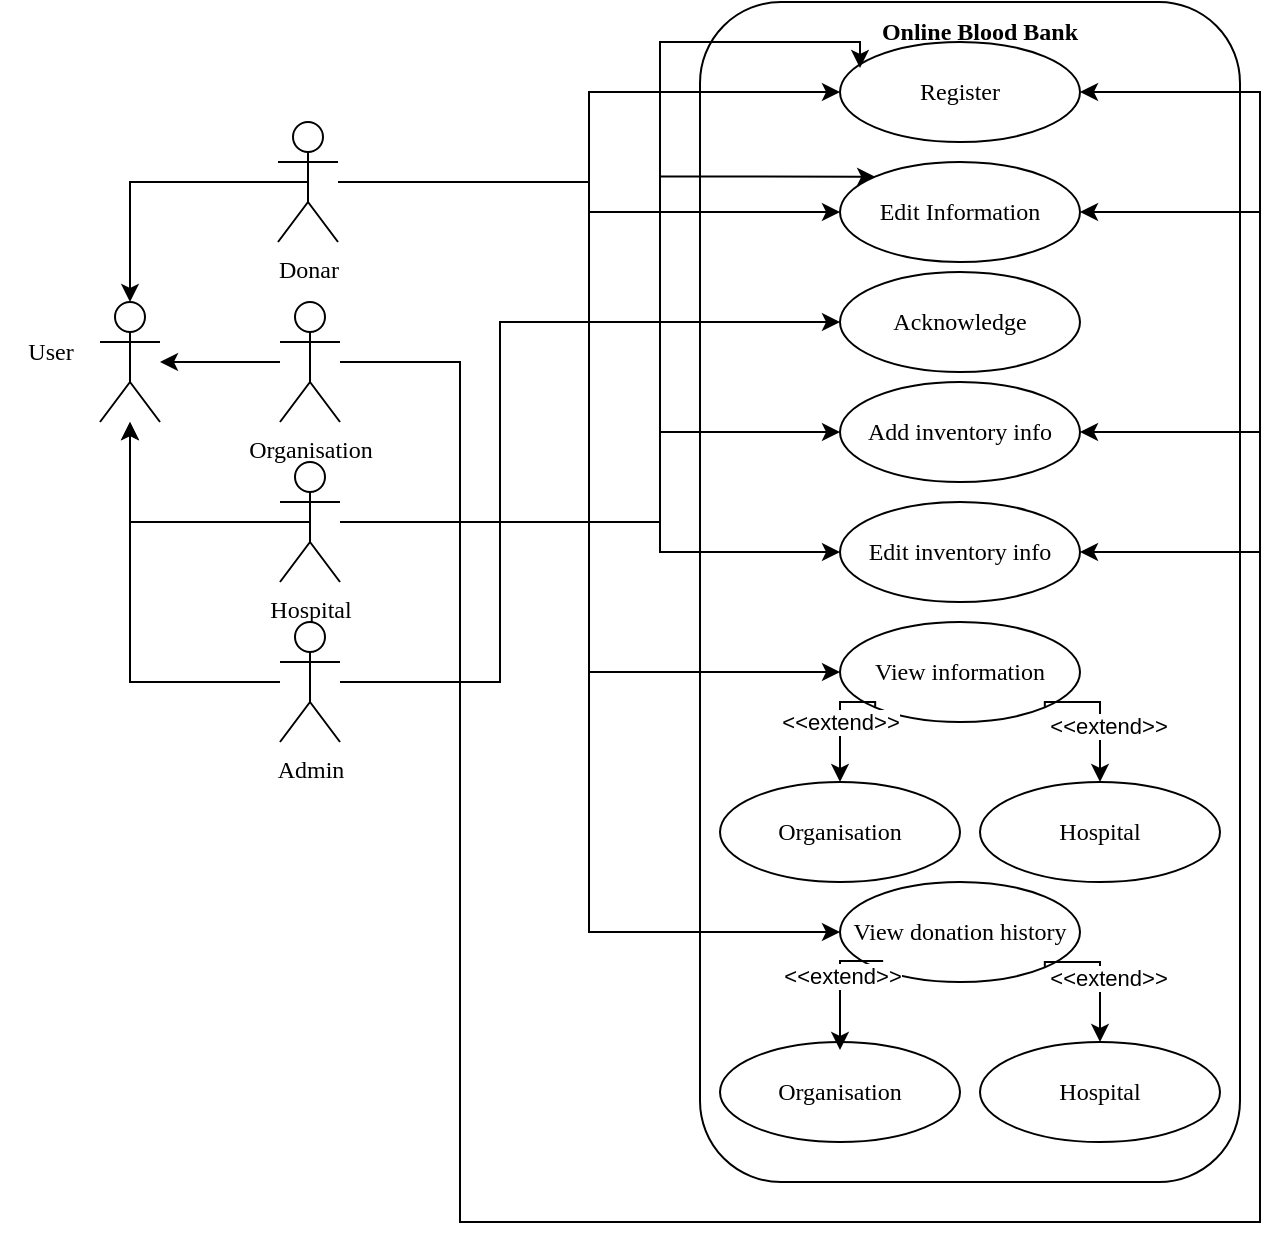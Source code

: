 <mxfile version="24.7.6">
  <diagram name="Page-1" id="24eYZ0w68g3fDRnGZz3i">
    <mxGraphModel dx="1474" dy="757" grid="1" gridSize="10" guides="1" tooltips="1" connect="1" arrows="1" fold="1" page="1" pageScale="1" pageWidth="850" pageHeight="1100" math="0" shadow="0">
      <root>
        <mxCell id="0" />
        <mxCell id="1" parent="0" />
        <mxCell id="GSoqrEfA_HEz27Oz-RXl-13" style="edgeStyle=orthogonalEdgeStyle;rounded=0;orthogonalLoop=1;jettySize=auto;html=1;exitX=0.5;exitY=0.5;exitDx=0;exitDy=0;exitPerimeter=0;fontFamily=Times New Roman;" edge="1" parent="1" source="GSoqrEfA_HEz27Oz-RXl-3" target="GSoqrEfA_HEz27Oz-RXl-2">
          <mxGeometry relative="1" as="geometry" />
        </mxCell>
        <mxCell id="GSoqrEfA_HEz27Oz-RXl-10" value="" style="edgeStyle=orthogonalEdgeStyle;rounded=0;orthogonalLoop=1;jettySize=auto;html=1;fontFamily=Times New Roman;" edge="1" parent="1" source="GSoqrEfA_HEz27Oz-RXl-4" target="GSoqrEfA_HEz27Oz-RXl-2">
          <mxGeometry relative="1" as="geometry" />
        </mxCell>
        <mxCell id="GSoqrEfA_HEz27Oz-RXl-18" value="" style="rounded=1;whiteSpace=wrap;html=1;fontFamily=Times New Roman;" vertex="1" parent="1">
          <mxGeometry x="360" y="50" width="270" height="590" as="geometry" />
        </mxCell>
        <mxCell id="GSoqrEfA_HEz27Oz-RXl-2" value="" style="shape=umlActor;verticalLabelPosition=bottom;verticalAlign=top;html=1;outlineConnect=0;fontFamily=Times New Roman;" vertex="1" parent="1">
          <mxGeometry x="60" y="200" width="30" height="60" as="geometry" />
        </mxCell>
        <mxCell id="GSoqrEfA_HEz27Oz-RXl-80" style="edgeStyle=orthogonalEdgeStyle;rounded=0;orthogonalLoop=1;jettySize=auto;html=1;entryX=0;entryY=0;entryDx=0;entryDy=0;" edge="1" parent="1" source="GSoqrEfA_HEz27Oz-RXl-3" target="GSoqrEfA_HEz27Oz-RXl-22">
          <mxGeometry relative="1" as="geometry">
            <Array as="points">
              <mxPoint x="340" y="310" />
              <mxPoint x="340" y="137" />
            </Array>
          </mxGeometry>
        </mxCell>
        <mxCell id="GSoqrEfA_HEz27Oz-RXl-81" style="edgeStyle=orthogonalEdgeStyle;rounded=0;orthogonalLoop=1;jettySize=auto;html=1;" edge="1" parent="1" source="GSoqrEfA_HEz27Oz-RXl-3" target="GSoqrEfA_HEz27Oz-RXl-23">
          <mxGeometry relative="1" as="geometry">
            <Array as="points">
              <mxPoint x="340" y="310" />
              <mxPoint x="340" y="265" />
            </Array>
          </mxGeometry>
        </mxCell>
        <mxCell id="GSoqrEfA_HEz27Oz-RXl-82" style="edgeStyle=orthogonalEdgeStyle;rounded=0;orthogonalLoop=1;jettySize=auto;html=1;" edge="1" parent="1" source="GSoqrEfA_HEz27Oz-RXl-3" target="GSoqrEfA_HEz27Oz-RXl-24">
          <mxGeometry relative="1" as="geometry">
            <Array as="points">
              <mxPoint x="340" y="310" />
              <mxPoint x="340" y="325" />
            </Array>
          </mxGeometry>
        </mxCell>
        <mxCell id="GSoqrEfA_HEz27Oz-RXl-3" value="Hospital" style="shape=umlActor;verticalLabelPosition=bottom;verticalAlign=top;html=1;outlineConnect=0;fontFamily=Times New Roman;" vertex="1" parent="1">
          <mxGeometry x="150" y="280" width="30" height="60" as="geometry" />
        </mxCell>
        <mxCell id="GSoqrEfA_HEz27Oz-RXl-75" style="edgeStyle=orthogonalEdgeStyle;rounded=0;orthogonalLoop=1;jettySize=auto;html=1;entryX=1;entryY=0.5;entryDx=0;entryDy=0;" edge="1" parent="1" source="GSoqrEfA_HEz27Oz-RXl-4" target="GSoqrEfA_HEz27Oz-RXl-21">
          <mxGeometry relative="1" as="geometry">
            <Array as="points">
              <mxPoint x="240" y="230" />
              <mxPoint x="240" y="660" />
              <mxPoint x="640" y="660" />
              <mxPoint x="640" y="95" />
            </Array>
          </mxGeometry>
        </mxCell>
        <mxCell id="GSoqrEfA_HEz27Oz-RXl-76" style="edgeStyle=orthogonalEdgeStyle;rounded=0;orthogonalLoop=1;jettySize=auto;html=1;entryX=1;entryY=0.5;entryDx=0;entryDy=0;" edge="1" parent="1" source="GSoqrEfA_HEz27Oz-RXl-4" target="GSoqrEfA_HEz27Oz-RXl-22">
          <mxGeometry relative="1" as="geometry">
            <Array as="points">
              <mxPoint x="240" y="230" />
              <mxPoint x="240" y="660" />
              <mxPoint x="640" y="660" />
              <mxPoint x="640" y="155" />
            </Array>
          </mxGeometry>
        </mxCell>
        <mxCell id="GSoqrEfA_HEz27Oz-RXl-77" style="edgeStyle=orthogonalEdgeStyle;rounded=0;orthogonalLoop=1;jettySize=auto;html=1;entryX=1;entryY=0.5;entryDx=0;entryDy=0;" edge="1" parent="1" source="GSoqrEfA_HEz27Oz-RXl-4" target="GSoqrEfA_HEz27Oz-RXl-23">
          <mxGeometry relative="1" as="geometry">
            <Array as="points">
              <mxPoint x="240" y="230" />
              <mxPoint x="240" y="660" />
              <mxPoint x="640" y="660" />
              <mxPoint x="640" y="265" />
            </Array>
          </mxGeometry>
        </mxCell>
        <mxCell id="GSoqrEfA_HEz27Oz-RXl-78" style="edgeStyle=orthogonalEdgeStyle;rounded=0;orthogonalLoop=1;jettySize=auto;html=1;entryX=1;entryY=0.5;entryDx=0;entryDy=0;" edge="1" parent="1" source="GSoqrEfA_HEz27Oz-RXl-4" target="GSoqrEfA_HEz27Oz-RXl-24">
          <mxGeometry relative="1" as="geometry">
            <Array as="points">
              <mxPoint x="240" y="230" />
              <mxPoint x="240" y="660" />
              <mxPoint x="640" y="660" />
              <mxPoint x="640" y="325" />
            </Array>
          </mxGeometry>
        </mxCell>
        <mxCell id="GSoqrEfA_HEz27Oz-RXl-4" value="Organisation" style="shape=umlActor;verticalLabelPosition=bottom;verticalAlign=top;html=1;outlineConnect=0;fontFamily=Times New Roman;" vertex="1" parent="1">
          <mxGeometry x="150" y="200" width="30" height="60" as="geometry" />
        </mxCell>
        <mxCell id="GSoqrEfA_HEz27Oz-RXl-72" style="edgeStyle=orthogonalEdgeStyle;rounded=0;orthogonalLoop=1;jettySize=auto;html=1;entryX=0;entryY=0.5;entryDx=0;entryDy=0;" edge="1" parent="1" source="GSoqrEfA_HEz27Oz-RXl-5" target="GSoqrEfA_HEz27Oz-RXl-25">
          <mxGeometry relative="1" as="geometry" />
        </mxCell>
        <mxCell id="GSoqrEfA_HEz27Oz-RXl-73" style="edgeStyle=orthogonalEdgeStyle;rounded=0;orthogonalLoop=1;jettySize=auto;html=1;entryX=0;entryY=0.5;entryDx=0;entryDy=0;" edge="1" parent="1" source="GSoqrEfA_HEz27Oz-RXl-5" target="GSoqrEfA_HEz27Oz-RXl-21">
          <mxGeometry relative="1" as="geometry" />
        </mxCell>
        <mxCell id="GSoqrEfA_HEz27Oz-RXl-74" style="edgeStyle=orthogonalEdgeStyle;rounded=0;orthogonalLoop=1;jettySize=auto;html=1;entryX=0;entryY=0.5;entryDx=0;entryDy=0;" edge="1" parent="1" source="GSoqrEfA_HEz27Oz-RXl-5" target="GSoqrEfA_HEz27Oz-RXl-22">
          <mxGeometry relative="1" as="geometry" />
        </mxCell>
        <mxCell id="GSoqrEfA_HEz27Oz-RXl-5" value="Donar" style="shape=umlActor;verticalLabelPosition=bottom;verticalAlign=top;html=1;outlineConnect=0;fontFamily=Times New Roman;" vertex="1" parent="1">
          <mxGeometry x="149" y="110" width="30" height="60" as="geometry" />
        </mxCell>
        <mxCell id="GSoqrEfA_HEz27Oz-RXl-83" style="edgeStyle=orthogonalEdgeStyle;rounded=0;orthogonalLoop=1;jettySize=auto;html=1;entryX=0;entryY=0.5;entryDx=0;entryDy=0;" edge="1" parent="1" source="GSoqrEfA_HEz27Oz-RXl-6" target="GSoqrEfA_HEz27Oz-RXl-47">
          <mxGeometry relative="1" as="geometry">
            <Array as="points">
              <mxPoint x="260" y="390" />
              <mxPoint x="260" y="210" />
            </Array>
          </mxGeometry>
        </mxCell>
        <mxCell id="GSoqrEfA_HEz27Oz-RXl-6" value="Admin" style="shape=umlActor;verticalLabelPosition=bottom;verticalAlign=top;html=1;outlineConnect=0;fontFamily=Times New Roman;" vertex="1" parent="1">
          <mxGeometry x="150" y="360" width="30" height="60" as="geometry" />
        </mxCell>
        <mxCell id="GSoqrEfA_HEz27Oz-RXl-20" value="Online Blood Bank" style="text;html=1;align=center;verticalAlign=middle;whiteSpace=wrap;rounded=0;fontStyle=1;fontFamily=Times New Roman;" vertex="1" parent="1">
          <mxGeometry x="440" y="50" width="120" height="30" as="geometry" />
        </mxCell>
        <mxCell id="GSoqrEfA_HEz27Oz-RXl-21" value="Register" style="ellipse;whiteSpace=wrap;html=1;fontFamily=Times New Roman;" vertex="1" parent="1">
          <mxGeometry x="430" y="70" width="120" height="50" as="geometry" />
        </mxCell>
        <mxCell id="GSoqrEfA_HEz27Oz-RXl-22" value="Edit Information" style="ellipse;whiteSpace=wrap;html=1;fontFamily=Times New Roman;" vertex="1" parent="1">
          <mxGeometry x="430" y="130" width="120" height="50" as="geometry" />
        </mxCell>
        <mxCell id="GSoqrEfA_HEz27Oz-RXl-23" value="Add inventory info" style="ellipse;whiteSpace=wrap;html=1;fontFamily=Times New Roman;" vertex="1" parent="1">
          <mxGeometry x="430" y="240" width="120" height="50" as="geometry" />
        </mxCell>
        <mxCell id="GSoqrEfA_HEz27Oz-RXl-24" value="Edit inventory info" style="ellipse;whiteSpace=wrap;html=1;fontFamily=Times New Roman;" vertex="1" parent="1">
          <mxGeometry x="430" y="300" width="120" height="50" as="geometry" />
        </mxCell>
        <mxCell id="GSoqrEfA_HEz27Oz-RXl-25" value="View information" style="ellipse;whiteSpace=wrap;html=1;fontFamily=Times New Roman;" vertex="1" parent="1">
          <mxGeometry x="430" y="360" width="120" height="50" as="geometry" />
        </mxCell>
        <mxCell id="GSoqrEfA_HEz27Oz-RXl-26" value="Organisation" style="ellipse;whiteSpace=wrap;html=1;fontFamily=Times New Roman;" vertex="1" parent="1">
          <mxGeometry x="370" y="440" width="120" height="50" as="geometry" />
        </mxCell>
        <mxCell id="GSoqrEfA_HEz27Oz-RXl-27" value="Hospital" style="ellipse;whiteSpace=wrap;html=1;fontFamily=Times New Roman;" vertex="1" parent="1">
          <mxGeometry x="500" y="440" width="120" height="50" as="geometry" />
        </mxCell>
        <mxCell id="GSoqrEfA_HEz27Oz-RXl-44" value="View donation history" style="ellipse;whiteSpace=wrap;html=1;fontFamily=Times New Roman;" vertex="1" parent="1">
          <mxGeometry x="430" y="490" width="120" height="50" as="geometry" />
        </mxCell>
        <mxCell id="GSoqrEfA_HEz27Oz-RXl-45" value="Organisation" style="ellipse;whiteSpace=wrap;html=1;fontFamily=Times New Roman;" vertex="1" parent="1">
          <mxGeometry x="370" y="570" width="120" height="50" as="geometry" />
        </mxCell>
        <mxCell id="GSoqrEfA_HEz27Oz-RXl-46" value="Hospital" style="ellipse;whiteSpace=wrap;html=1;fontFamily=Times New Roman;" vertex="1" parent="1">
          <mxGeometry x="500" y="570" width="120" height="50" as="geometry" />
        </mxCell>
        <mxCell id="GSoqrEfA_HEz27Oz-RXl-47" value="Acknowledge" style="ellipse;whiteSpace=wrap;html=1;fontFamily=Times New Roman;" vertex="1" parent="1">
          <mxGeometry x="430" y="185" width="120" height="50" as="geometry" />
        </mxCell>
        <mxCell id="GSoqrEfA_HEz27Oz-RXl-60" style="edgeStyle=orthogonalEdgeStyle;rounded=0;orthogonalLoop=1;jettySize=auto;html=1;entryX=0;entryY=0.5;entryDx=0;entryDy=0;" edge="1" parent="1" source="GSoqrEfA_HEz27Oz-RXl-5" target="GSoqrEfA_HEz27Oz-RXl-44">
          <mxGeometry relative="1" as="geometry" />
        </mxCell>
        <mxCell id="GSoqrEfA_HEz27Oz-RXl-14" style="edgeStyle=orthogonalEdgeStyle;rounded=0;orthogonalLoop=1;jettySize=auto;html=1;fontFamily=Times New Roman;" edge="1" parent="1" source="GSoqrEfA_HEz27Oz-RXl-6" target="GSoqrEfA_HEz27Oz-RXl-2">
          <mxGeometry relative="1" as="geometry" />
        </mxCell>
        <mxCell id="GSoqrEfA_HEz27Oz-RXl-11" style="edgeStyle=orthogonalEdgeStyle;rounded=0;orthogonalLoop=1;jettySize=auto;html=1;exitX=0.5;exitY=0.5;exitDx=0;exitDy=0;exitPerimeter=0;entryX=0.5;entryY=0;entryDx=0;entryDy=0;entryPerimeter=0;fontFamily=Times New Roman;" edge="1" parent="1" source="GSoqrEfA_HEz27Oz-RXl-5" target="GSoqrEfA_HEz27Oz-RXl-2">
          <mxGeometry relative="1" as="geometry" />
        </mxCell>
        <mxCell id="GSoqrEfA_HEz27Oz-RXl-16" value="User" style="text;html=1;align=center;verticalAlign=middle;resizable=0;points=[];autosize=1;strokeColor=none;fillColor=none;fontFamily=Times New Roman;" vertex="1" parent="1">
          <mxGeometry x="10" y="210" width="50" height="30" as="geometry" />
        </mxCell>
        <mxCell id="GSoqrEfA_HEz27Oz-RXl-29" style="edgeStyle=orthogonalEdgeStyle;rounded=0;orthogonalLoop=1;jettySize=auto;html=1;exitX=1;exitY=1;exitDx=0;exitDy=0;entryX=0.5;entryY=0;entryDx=0;entryDy=0;" edge="1" parent="1" source="GSoqrEfA_HEz27Oz-RXl-25" target="GSoqrEfA_HEz27Oz-RXl-27">
          <mxGeometry relative="1" as="geometry">
            <Array as="points">
              <mxPoint x="560" y="400" />
            </Array>
          </mxGeometry>
        </mxCell>
        <mxCell id="GSoqrEfA_HEz27Oz-RXl-38" value="&amp;lt;&amp;lt;extend&amp;gt;&amp;gt;" style="edgeLabel;html=1;align=center;verticalAlign=middle;resizable=0;points=[];" vertex="1" connectable="0" parent="GSoqrEfA_HEz27Oz-RXl-29">
          <mxGeometry relative="1" as="geometry">
            <mxPoint x="4" y="7" as="offset" />
          </mxGeometry>
        </mxCell>
        <mxCell id="GSoqrEfA_HEz27Oz-RXl-37" style="edgeStyle=orthogonalEdgeStyle;rounded=0;orthogonalLoop=1;jettySize=auto;html=1;exitX=0;exitY=1;exitDx=0;exitDy=0;entryX=0.5;entryY=0;entryDx=0;entryDy=0;" edge="1" parent="1" source="GSoqrEfA_HEz27Oz-RXl-25" target="GSoqrEfA_HEz27Oz-RXl-26">
          <mxGeometry relative="1" as="geometry">
            <Array as="points">
              <mxPoint x="430" y="400" />
              <mxPoint x="430" y="420" />
              <mxPoint x="430" y="420" />
            </Array>
          </mxGeometry>
        </mxCell>
        <mxCell id="GSoqrEfA_HEz27Oz-RXl-39" value="&amp;lt;&amp;lt;extend&amp;gt;&amp;gt;" style="edgeLabel;html=1;align=center;verticalAlign=middle;resizable=0;points=[];" vertex="1" connectable="0" parent="GSoqrEfA_HEz27Oz-RXl-37">
          <mxGeometry relative="1" as="geometry">
            <mxPoint as="offset" />
          </mxGeometry>
        </mxCell>
        <mxCell id="GSoqrEfA_HEz27Oz-RXl-40" style="edgeStyle=orthogonalEdgeStyle;rounded=0;orthogonalLoop=1;jettySize=auto;html=1;exitX=1;exitY=1;exitDx=0;exitDy=0;entryX=0.5;entryY=0;entryDx=0;entryDy=0;" edge="1" parent="1" source="GSoqrEfA_HEz27Oz-RXl-44" target="GSoqrEfA_HEz27Oz-RXl-46">
          <mxGeometry relative="1" as="geometry">
            <Array as="points">
              <mxPoint x="560" y="530" />
            </Array>
          </mxGeometry>
        </mxCell>
        <mxCell id="GSoqrEfA_HEz27Oz-RXl-41" value="&amp;lt;&amp;lt;extend&amp;gt;&amp;gt;" style="edgeLabel;html=1;align=center;verticalAlign=middle;resizable=0;points=[];" vertex="1" connectable="0" parent="GSoqrEfA_HEz27Oz-RXl-40">
          <mxGeometry relative="1" as="geometry">
            <mxPoint x="4" y="3" as="offset" />
          </mxGeometry>
        </mxCell>
        <mxCell id="GSoqrEfA_HEz27Oz-RXl-42" style="edgeStyle=orthogonalEdgeStyle;rounded=0;orthogonalLoop=1;jettySize=auto;html=1;exitX=0;exitY=1;exitDx=0;exitDy=0;entryX=0.5;entryY=0;entryDx=0;entryDy=0;" edge="1" parent="1">
          <mxGeometry relative="1" as="geometry">
            <Array as="points">
              <mxPoint x="430" y="530" />
              <mxPoint x="430" y="560" />
              <mxPoint x="430" y="560" />
            </Array>
            <mxPoint x="451.574" y="529.471" as="sourcePoint" />
            <mxPoint x="430" y="574" as="targetPoint" />
          </mxGeometry>
        </mxCell>
        <mxCell id="GSoqrEfA_HEz27Oz-RXl-43" value="&amp;lt;&amp;lt;extend&amp;gt;&amp;gt;" style="edgeLabel;html=1;align=center;verticalAlign=middle;resizable=0;points=[];" vertex="1" connectable="0" parent="GSoqrEfA_HEz27Oz-RXl-42">
          <mxGeometry relative="1" as="geometry">
            <mxPoint x="1" y="-4" as="offset" />
          </mxGeometry>
        </mxCell>
        <mxCell id="GSoqrEfA_HEz27Oz-RXl-79" style="edgeStyle=orthogonalEdgeStyle;rounded=0;orthogonalLoop=1;jettySize=auto;html=1;entryX=0.082;entryY=0.26;entryDx=0;entryDy=0;entryPerimeter=0;" edge="1" parent="1" source="GSoqrEfA_HEz27Oz-RXl-3" target="GSoqrEfA_HEz27Oz-RXl-21">
          <mxGeometry relative="1" as="geometry">
            <mxPoint x="428" y="103" as="targetPoint" />
            <Array as="points">
              <mxPoint x="340" y="310" />
              <mxPoint x="340" y="70" />
              <mxPoint x="440" y="70" />
              <mxPoint x="440" y="83" />
            </Array>
          </mxGeometry>
        </mxCell>
      </root>
    </mxGraphModel>
  </diagram>
</mxfile>
